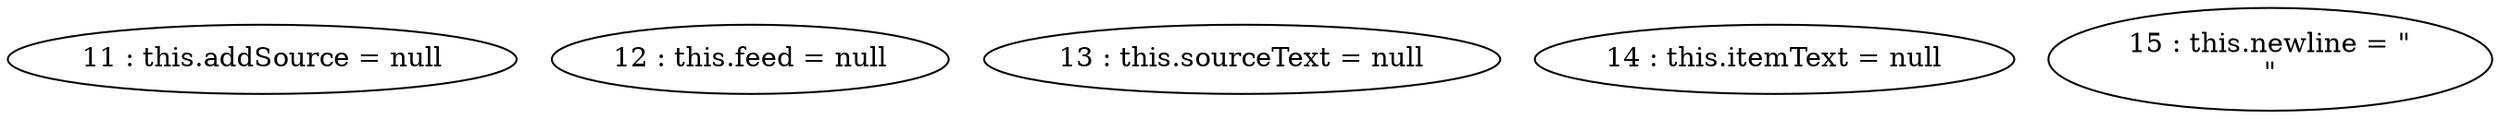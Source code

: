 digraph G {
"11 : this.addSource = null"
"12 : this.feed = null"
"13 : this.sourceText = null"
"14 : this.itemText = null"
"15 : this.newline = \"\n\""
}